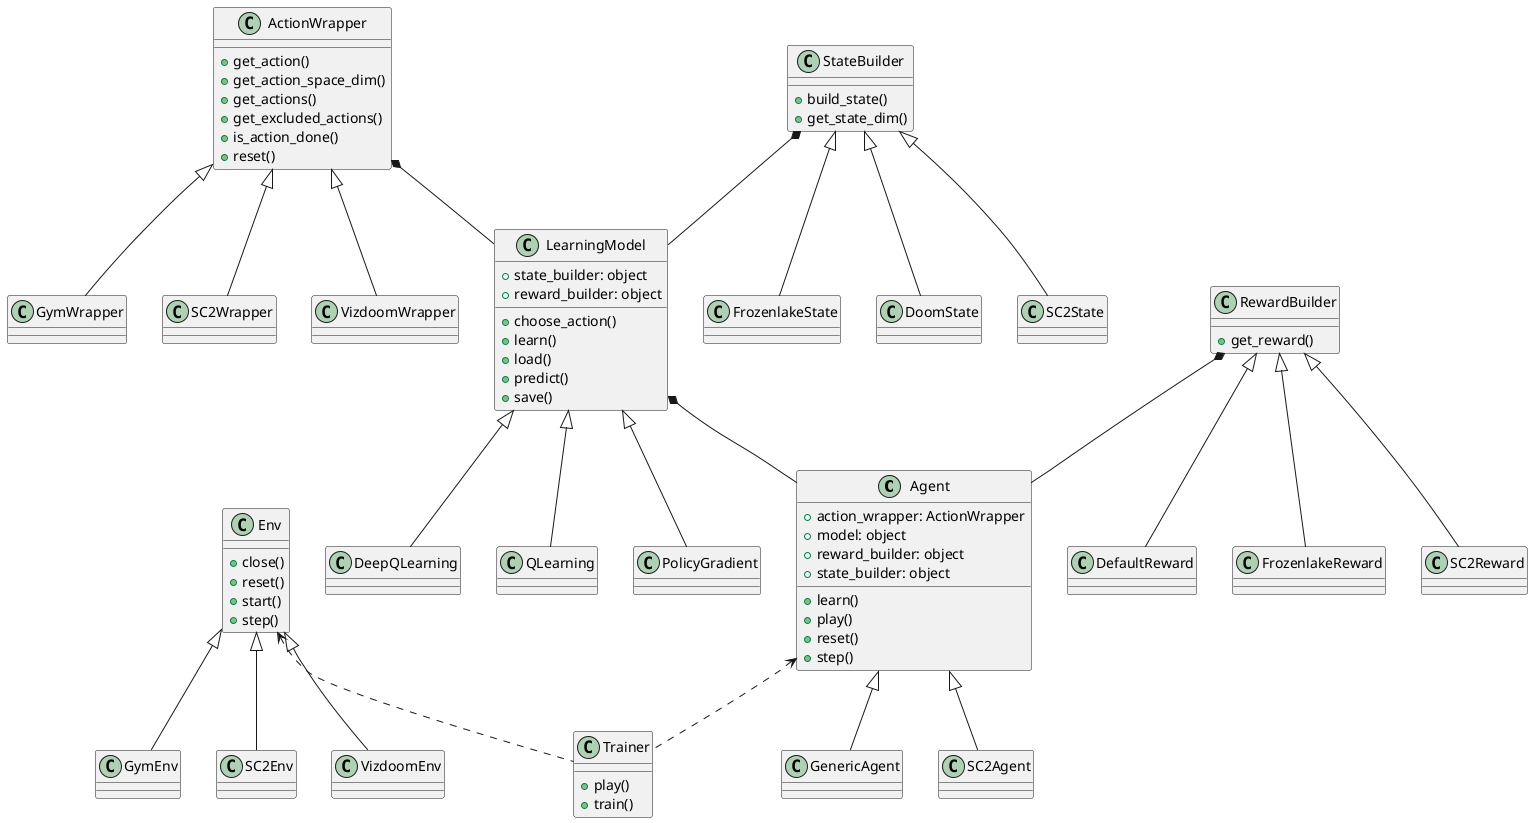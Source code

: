 @startuml
scale 1

class Agent {
    +action_wrapper: ActionWrapper
    +model: object
    +reward_builder: object
    +state_builder: object
    
    +learn()
    +play()
    +reset()
    +step()
}

class GenericAgent {
}

class SC2Agent {
}

class ActionWrapper {
    +get_action()
    +get_action_space_dim()
    +get_actions()
    +get_excluded_actions()
    +is_action_done()
    +reset()
}

class GymWrapper {
}
class SC2Wrapper {
}
class VizdoomWrapper {
}

class StateBuilder {
    +build_state()
    +get_state_dim()
}

class FrozenlakeState {
}

class DoomState {
}

class SC2State{
}

class LearningModel {
    +state_builder: object
    +reward_builder: object

    +choose_action()
    +learn()
    +load()
    +predict()
    +save()
}

class DeepQLearning {
}

class QLearning {
}

class PolicyGradient {
}

class Env {
    +close()
    +reset()
    +start()
    +step()
}

class GymEnv {
}

class SC2Env {
}

class VizdoomEnv {
}

class RewardBuilder {
    +get_reward()
}

class DefaultReward {
}

class FrozenlakeReward {
}

class SC2Reward {
}

class Trainer {
    +play()
    +train()
}

Agent <|-- GenericAgent
Agent <|-- SC2Agent
Agent <.. Trainer

ActionWrapper <|-- GymWrapper
ActionWrapper <|-- SC2Wrapper
ActionWrapper <|-- VizdoomWrapper
ActionWrapper *-- LearningModel

StateBuilder <|-- FrozenlakeState
StateBuilder <|-- SC2State
StateBuilder <|-- DoomState
StateBuilder *-- LearningModel

LearningModel <|-- QLearning
LearningModel <|-- DeepQLearning
LearningModel <|-- PolicyGradient
LearningModel *-- Agent

Env <|-- GymEnv
Env <|-- SC2Env
Env <|-- VizdoomEnv
Env <.. Trainer

RewardBuilder <|-- DefaultReward
RewardBuilder <|-- FrozenlakeReward
RewardBuilder <|-- SC2Reward
RewardBuilder *-- Agent

' ApplicationUser <|-- Speaker
' ApplicationUser <|-- Attendee
' Speaker "1" *-- "*" Topic
@enduml
